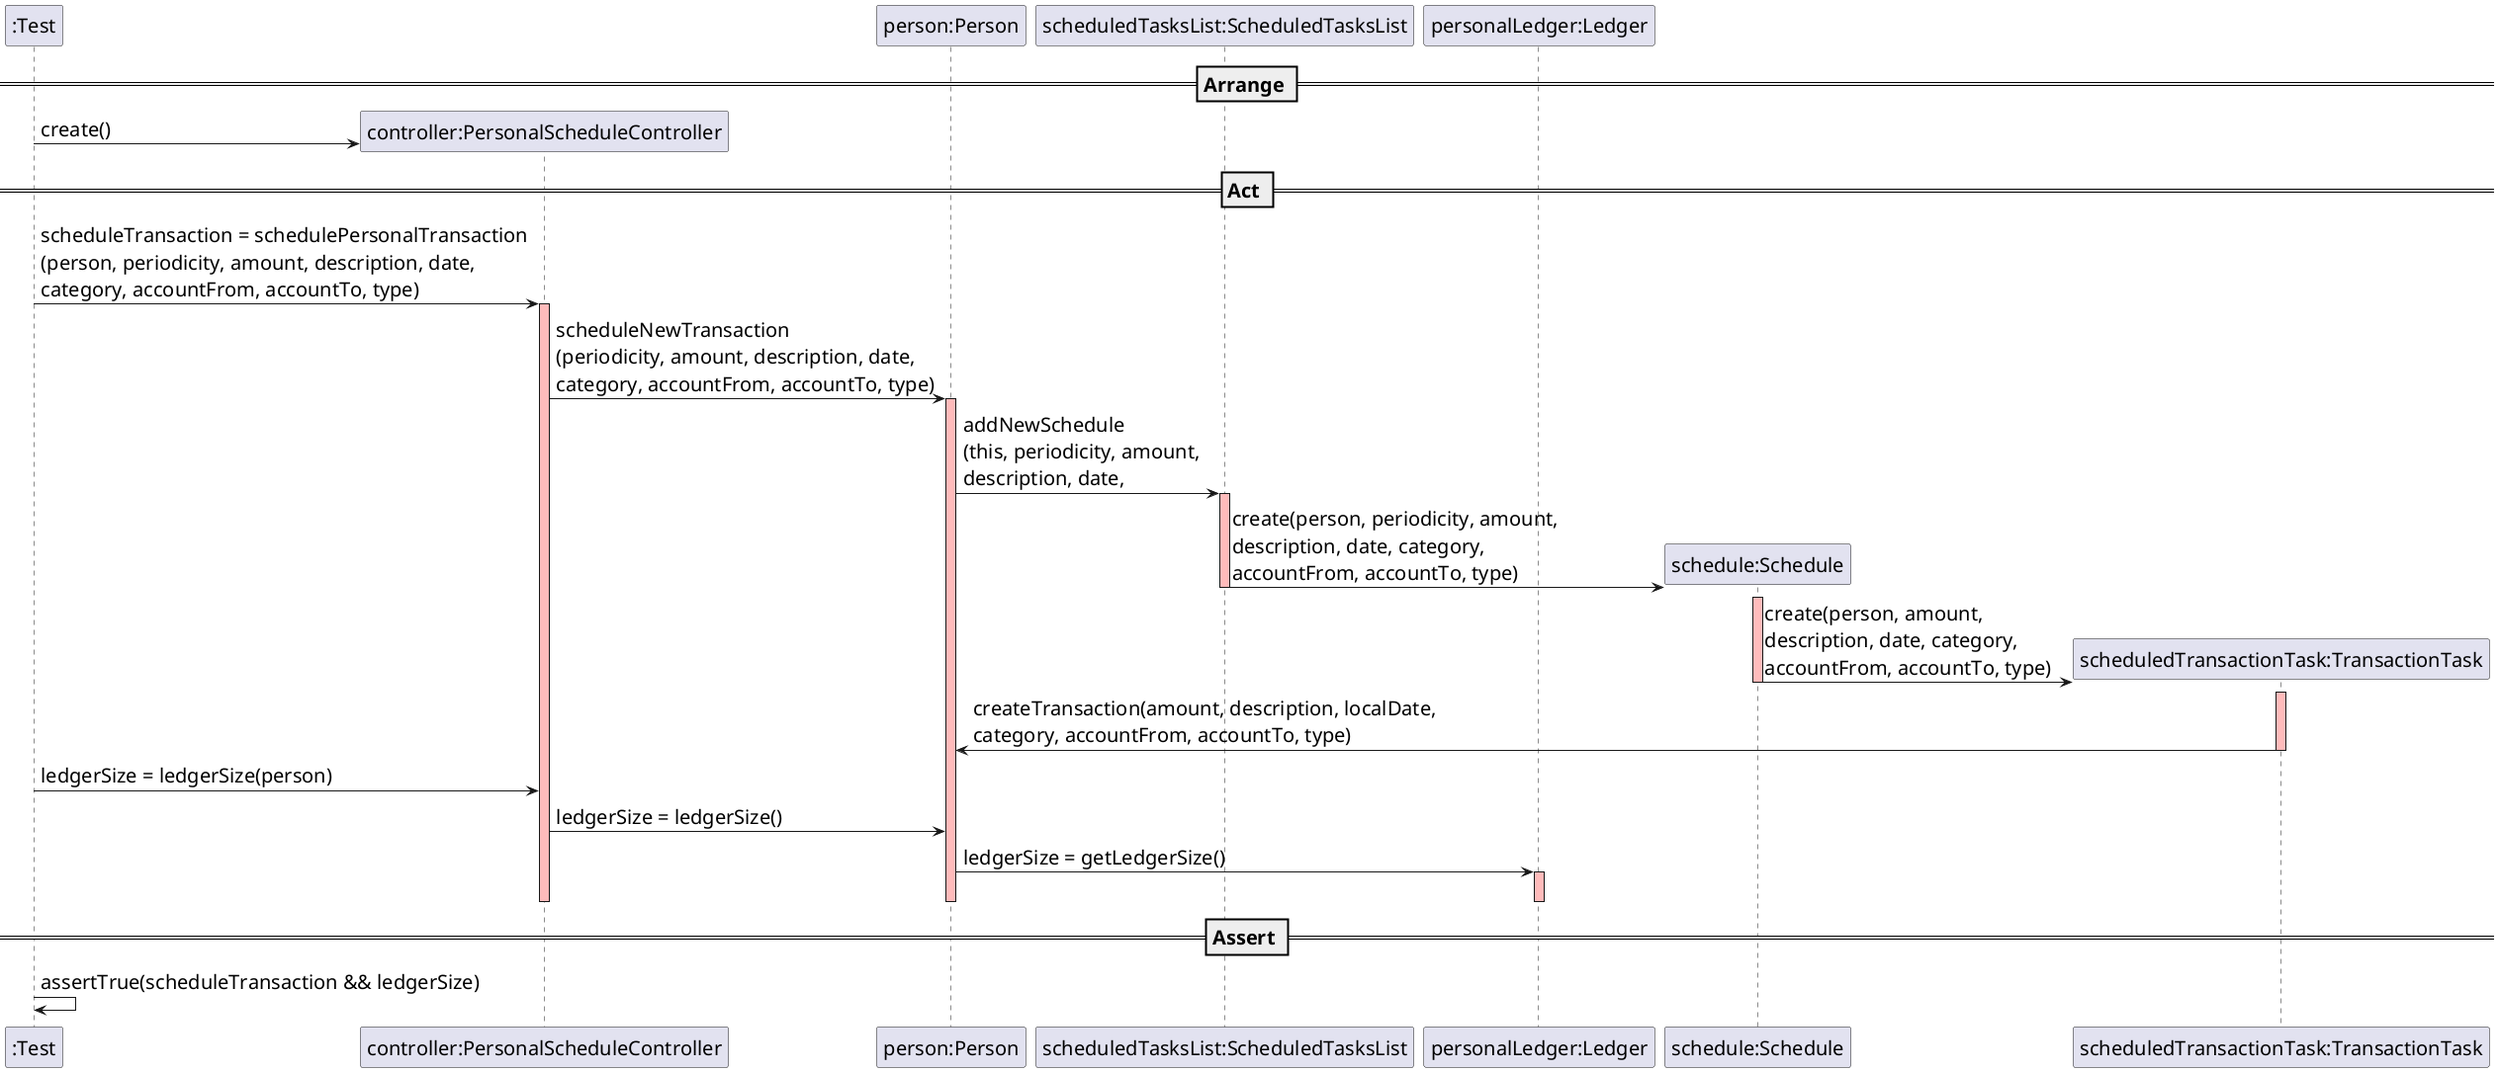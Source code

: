 @startuml
skinparam DefaultFontSize 20
participant ":Test"

== Arrange ==

create "controller:PersonalScheduleController"
":Test" -> "controller:PersonalScheduleController" : create()

participant "person:Person"
participant "scheduledTasksList:ScheduledTasksList"
participant "personalLedger:Ledger"

== Act ==

":Test" -> "controller:PersonalScheduleController" : scheduleTransaction = schedulePersonalTransaction\n(person, periodicity, amount, description, date, \ncategory, accountFrom, accountTo, type)
activate "controller:PersonalScheduleController" #FFBBBB
"controller:PersonalScheduleController" -> "person:Person" : scheduleNewTransaction\n(periodicity, amount, description, date, \ncategory, accountFrom, accountTo, type)
activate "person:Person" #FFBBBB
"person:Person" -> "scheduledTasksList:ScheduledTasksList" : addNewSchedule\n(this, periodicity, amount, \ndescription, date,
activate "scheduledTasksList:ScheduledTasksList" #FFBBBB
create "schedule:Schedule"
"scheduledTasksList:ScheduledTasksList" -> "schedule:Schedule" : create(person, periodicity, amount, \ndescription, date, category, \naccountFrom, accountTo, type)
activate "schedule:Schedule" #FFBBBB
create "scheduledTransactionTask:TransactionTask"
deactivate "scheduledTasksList:ScheduledTasksList"
"schedule:Schedule" -> "scheduledTransactionTask:TransactionTask" : create(person, amount, \ndescription, date, category, \naccountFrom, accountTo, type)
deactivate "schedule:Schedule"
activate "scheduledTransactionTask:TransactionTask" #FFBBBB
"scheduledTransactionTask:TransactionTask" -> "person:Person" : createTransaction(amount, description, localDate, \ncategory, accountFrom, accountTo, type)
deactivate "scheduledTransactionTask:TransactionTask"

":Test" -> "controller:PersonalScheduleController" : ledgerSize = ledgerSize(person)
"controller:PersonalScheduleController" -> "person:Person" : ledgerSize = ledgerSize()
"person:Person" -> "personalLedger:Ledger" : ledgerSize = getLedgerSize()
activate "personalLedger:Ledger" #FFBBBB
deactivate "person:Person"
deactivate "controller:PersonalScheduleController"
deactivate "personalLedger:Ledger"

== Assert ==

":Test" -> ":Test" : assertTrue(scheduleTransaction && ledgerSize)


@enduml